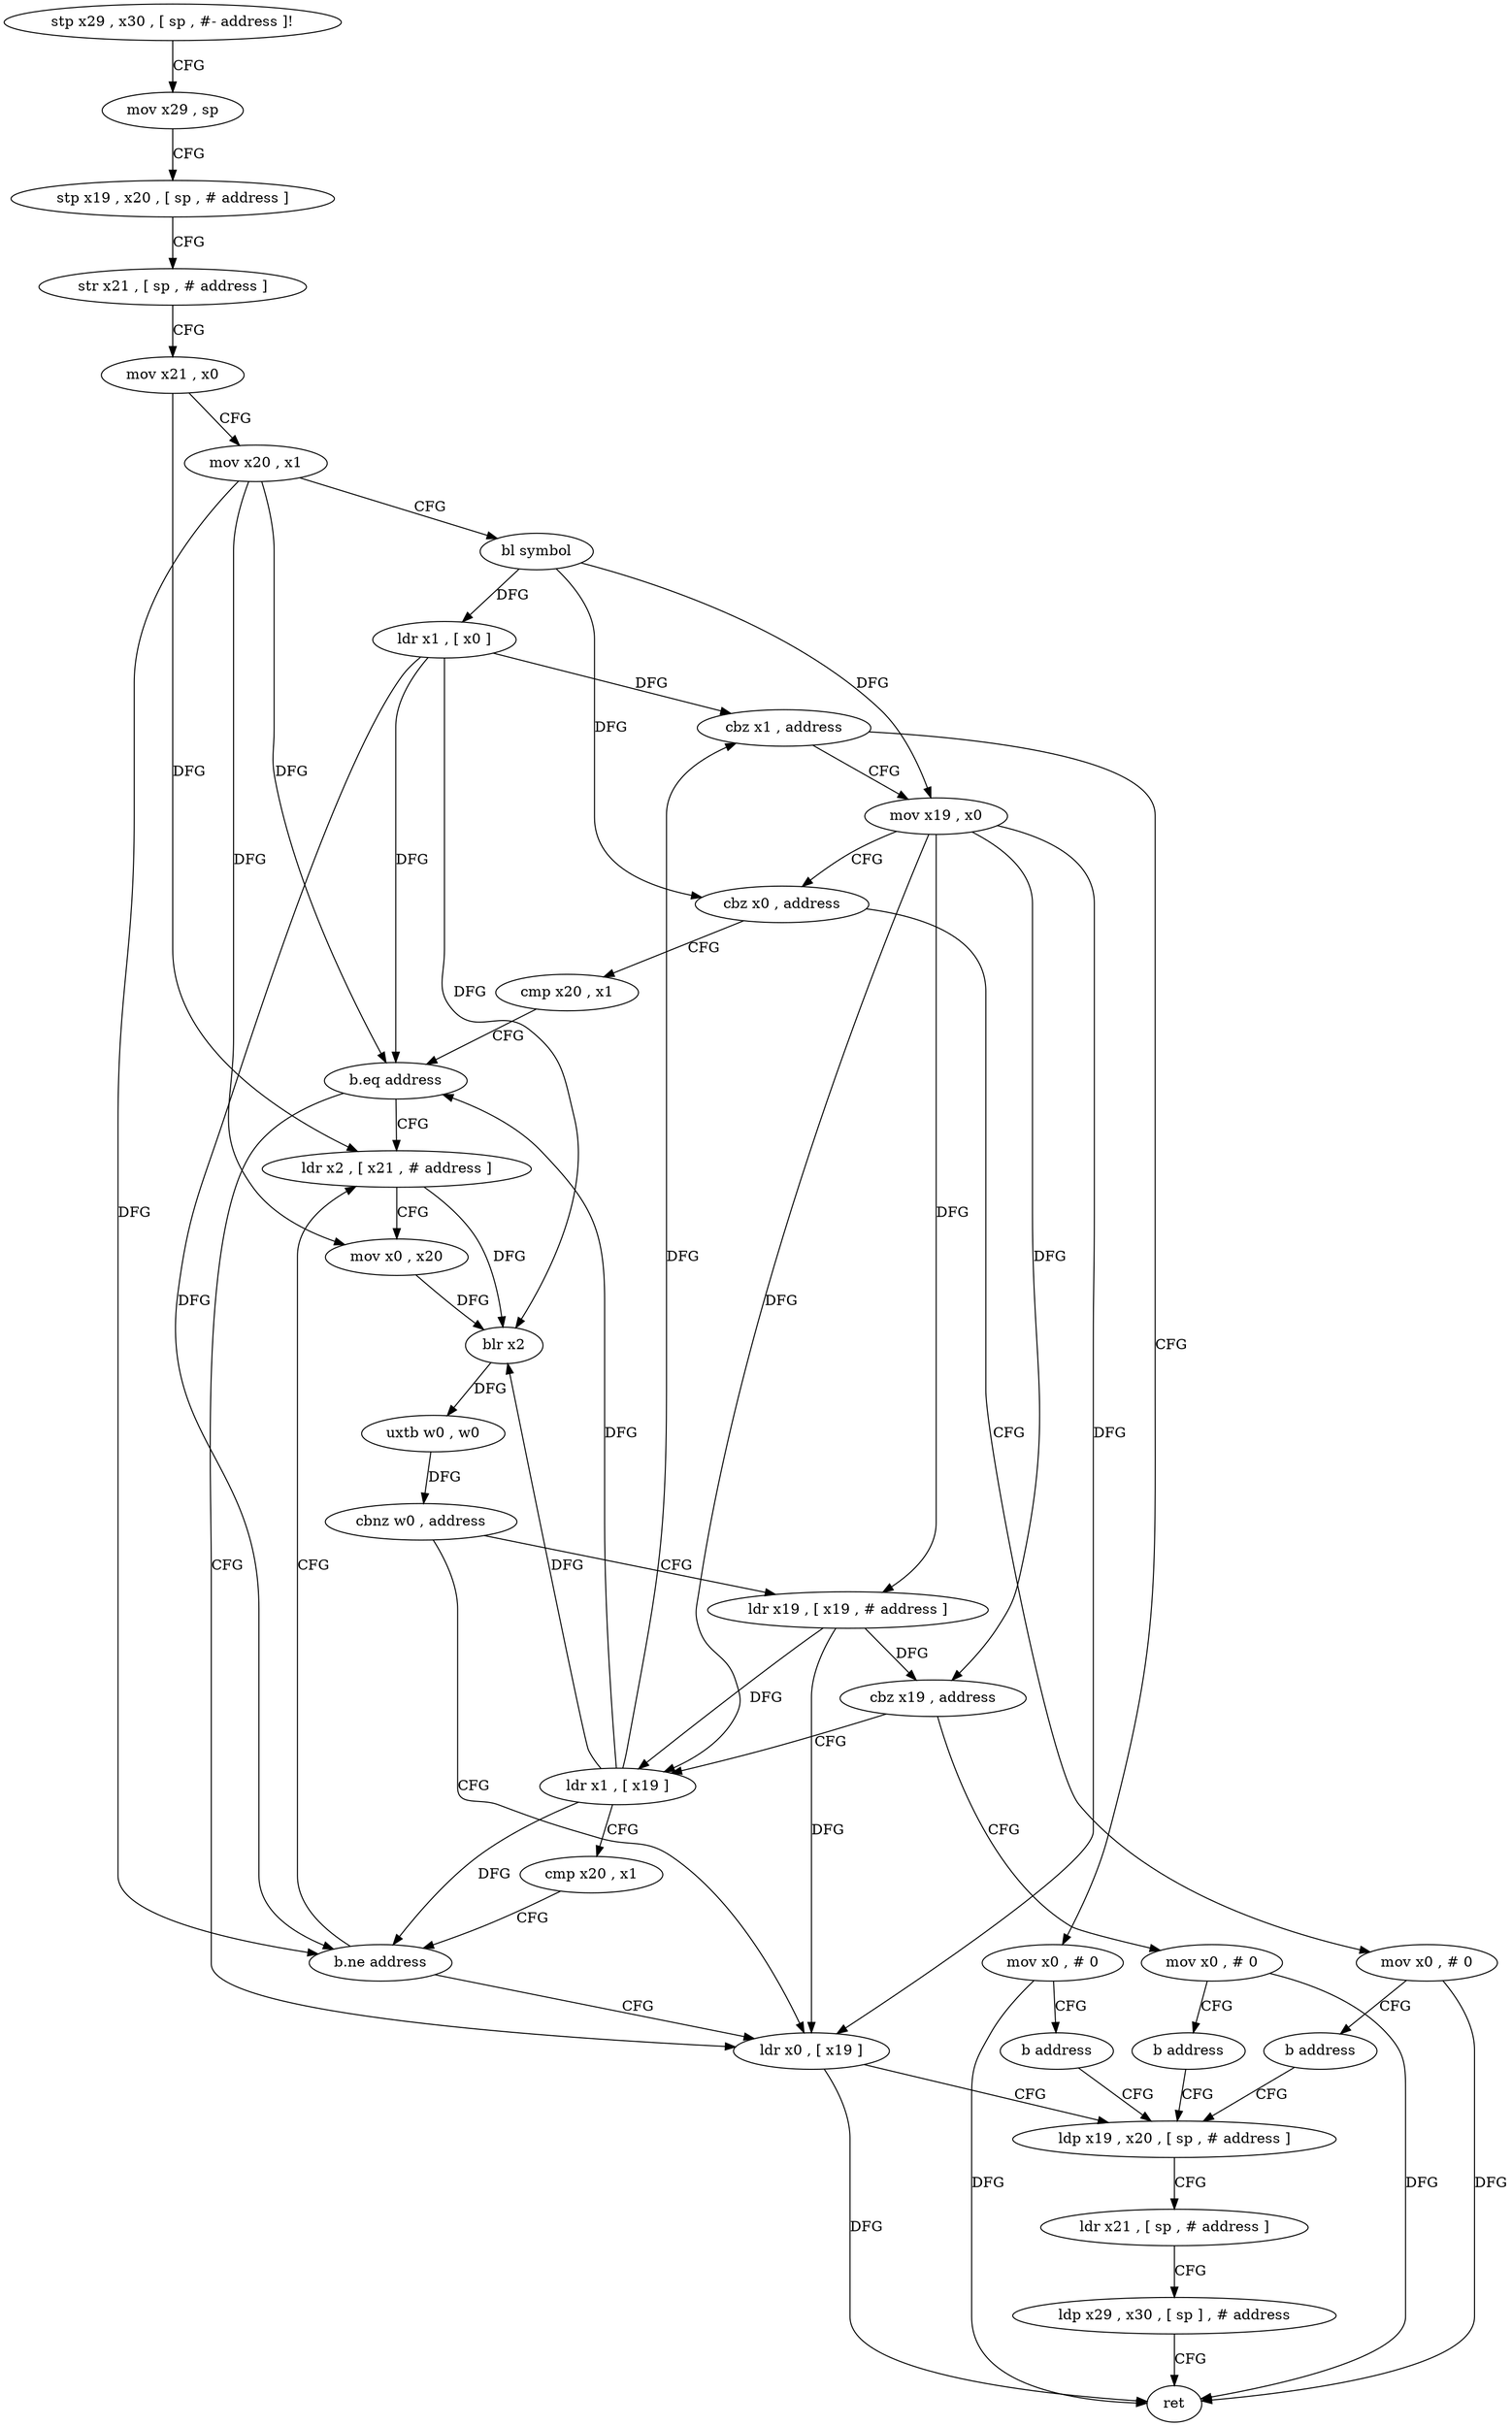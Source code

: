 digraph "func" {
"4282016" [label = "stp x29 , x30 , [ sp , #- address ]!" ]
"4282020" [label = "mov x29 , sp" ]
"4282024" [label = "stp x19 , x20 , [ sp , # address ]" ]
"4282028" [label = "str x21 , [ sp , # address ]" ]
"4282032" [label = "mov x21 , x0" ]
"4282036" [label = "mov x20 , x1" ]
"4282040" [label = "bl symbol" ]
"4282044" [label = "ldr x1 , [ x0 ]" ]
"4282048" [label = "cbz x1 , address" ]
"4282136" [label = "mov x0 , # 0" ]
"4282052" [label = "mov x19 , x0" ]
"4282140" [label = "b address" ]
"4282112" [label = "ldp x19 , x20 , [ sp , # address ]" ]
"4282056" [label = "cbz x0 , address" ]
"4282144" [label = "mov x0 , # 0" ]
"4282060" [label = "cmp x20 , x1" ]
"4282116" [label = "ldr x21 , [ sp , # address ]" ]
"4282120" [label = "ldp x29 , x30 , [ sp ] , # address" ]
"4282124" [label = "ret" ]
"4282148" [label = "b address" ]
"4282064" [label = "b.eq address" ]
"4282108" [label = "ldr x0 , [ x19 ]" ]
"4282068" [label = "ldr x2 , [ x21 , # address ]" ]
"4282072" [label = "mov x0 , x20" ]
"4282076" [label = "blr x2" ]
"4282080" [label = "uxtb w0 , w0" ]
"4282084" [label = "cbnz w0 , address" ]
"4282088" [label = "ldr x19 , [ x19 , # address ]" ]
"4282092" [label = "cbz x19 , address" ]
"4282128" [label = "mov x0 , # 0" ]
"4282096" [label = "ldr x1 , [ x19 ]" ]
"4282132" [label = "b address" ]
"4282100" [label = "cmp x20 , x1" ]
"4282104" [label = "b.ne address" ]
"4282016" -> "4282020" [ label = "CFG" ]
"4282020" -> "4282024" [ label = "CFG" ]
"4282024" -> "4282028" [ label = "CFG" ]
"4282028" -> "4282032" [ label = "CFG" ]
"4282032" -> "4282036" [ label = "CFG" ]
"4282032" -> "4282068" [ label = "DFG" ]
"4282036" -> "4282040" [ label = "CFG" ]
"4282036" -> "4282064" [ label = "DFG" ]
"4282036" -> "4282072" [ label = "DFG" ]
"4282036" -> "4282104" [ label = "DFG" ]
"4282040" -> "4282044" [ label = "DFG" ]
"4282040" -> "4282052" [ label = "DFG" ]
"4282040" -> "4282056" [ label = "DFG" ]
"4282044" -> "4282048" [ label = "DFG" ]
"4282044" -> "4282064" [ label = "DFG" ]
"4282044" -> "4282076" [ label = "DFG" ]
"4282044" -> "4282104" [ label = "DFG" ]
"4282048" -> "4282136" [ label = "CFG" ]
"4282048" -> "4282052" [ label = "CFG" ]
"4282136" -> "4282140" [ label = "CFG" ]
"4282136" -> "4282124" [ label = "DFG" ]
"4282052" -> "4282056" [ label = "CFG" ]
"4282052" -> "4282108" [ label = "DFG" ]
"4282052" -> "4282088" [ label = "DFG" ]
"4282052" -> "4282092" [ label = "DFG" ]
"4282052" -> "4282096" [ label = "DFG" ]
"4282140" -> "4282112" [ label = "CFG" ]
"4282112" -> "4282116" [ label = "CFG" ]
"4282056" -> "4282144" [ label = "CFG" ]
"4282056" -> "4282060" [ label = "CFG" ]
"4282144" -> "4282148" [ label = "CFG" ]
"4282144" -> "4282124" [ label = "DFG" ]
"4282060" -> "4282064" [ label = "CFG" ]
"4282116" -> "4282120" [ label = "CFG" ]
"4282120" -> "4282124" [ label = "CFG" ]
"4282148" -> "4282112" [ label = "CFG" ]
"4282064" -> "4282108" [ label = "CFG" ]
"4282064" -> "4282068" [ label = "CFG" ]
"4282108" -> "4282112" [ label = "CFG" ]
"4282108" -> "4282124" [ label = "DFG" ]
"4282068" -> "4282072" [ label = "CFG" ]
"4282068" -> "4282076" [ label = "DFG" ]
"4282072" -> "4282076" [ label = "DFG" ]
"4282076" -> "4282080" [ label = "DFG" ]
"4282080" -> "4282084" [ label = "DFG" ]
"4282084" -> "4282108" [ label = "CFG" ]
"4282084" -> "4282088" [ label = "CFG" ]
"4282088" -> "4282092" [ label = "DFG" ]
"4282088" -> "4282108" [ label = "DFG" ]
"4282088" -> "4282096" [ label = "DFG" ]
"4282092" -> "4282128" [ label = "CFG" ]
"4282092" -> "4282096" [ label = "CFG" ]
"4282128" -> "4282132" [ label = "CFG" ]
"4282128" -> "4282124" [ label = "DFG" ]
"4282096" -> "4282100" [ label = "CFG" ]
"4282096" -> "4282048" [ label = "DFG" ]
"4282096" -> "4282064" [ label = "DFG" ]
"4282096" -> "4282076" [ label = "DFG" ]
"4282096" -> "4282104" [ label = "DFG" ]
"4282132" -> "4282112" [ label = "CFG" ]
"4282100" -> "4282104" [ label = "CFG" ]
"4282104" -> "4282068" [ label = "CFG" ]
"4282104" -> "4282108" [ label = "CFG" ]
}
